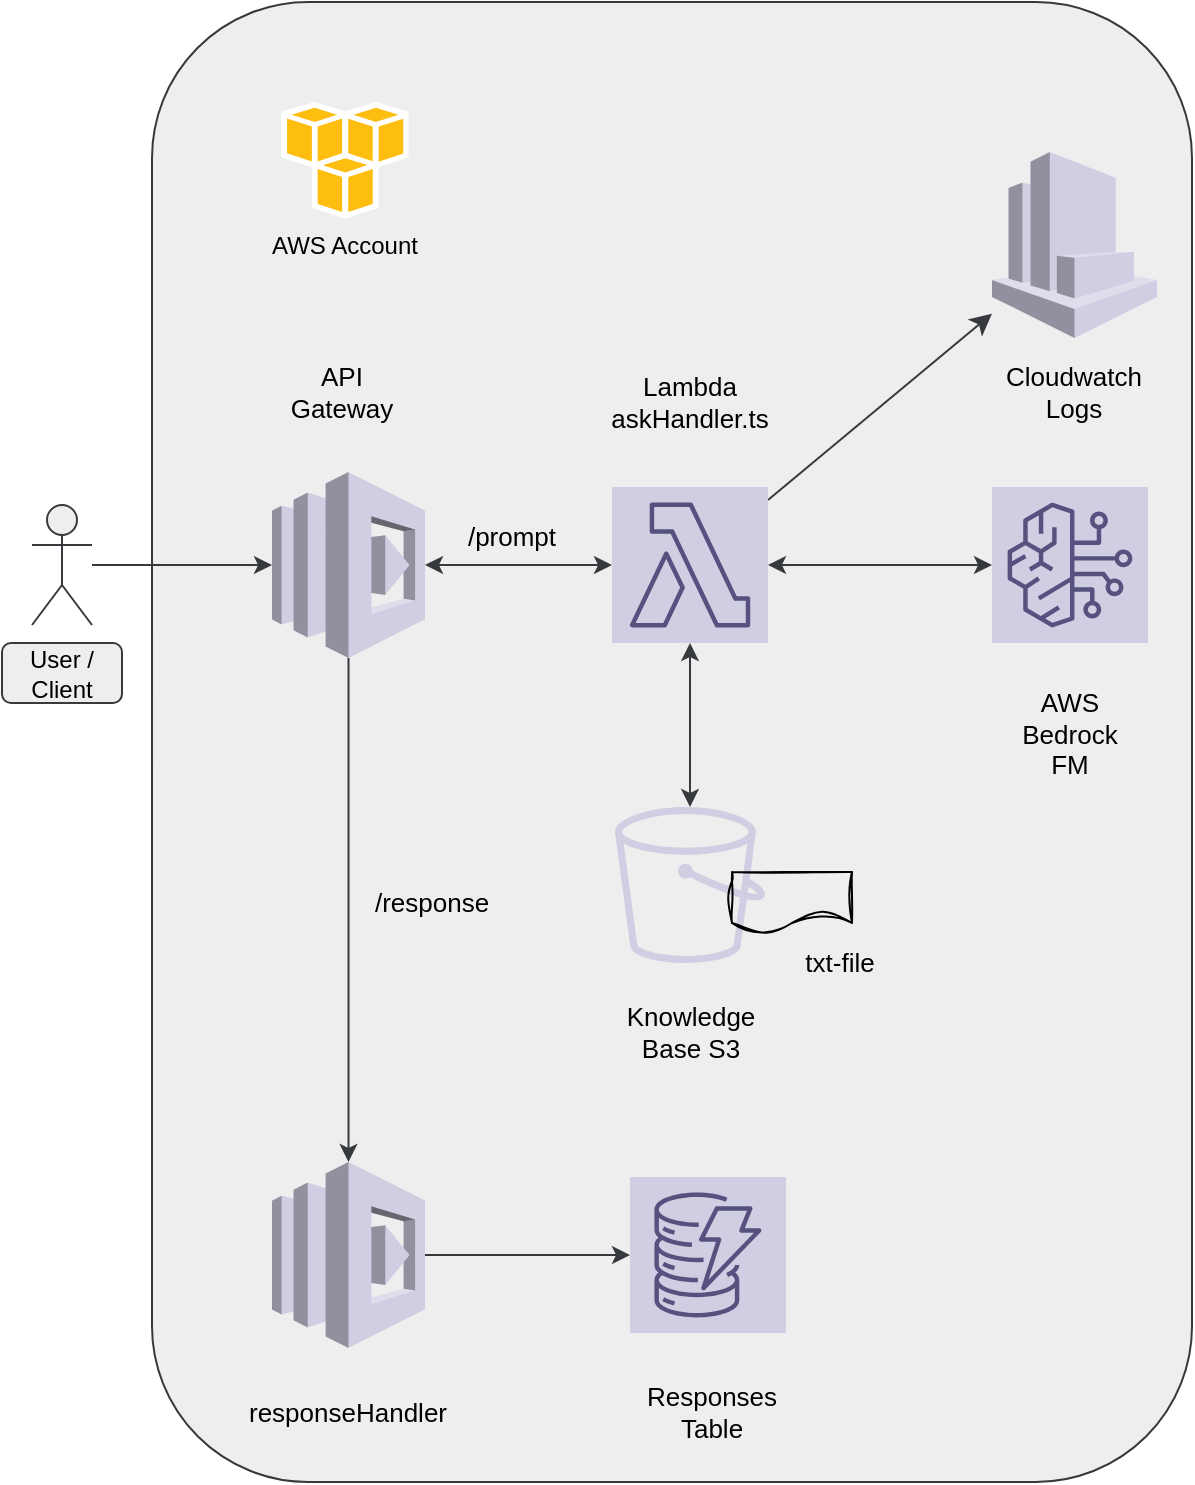 <mxfile version="27.0.4">
  <diagram name="Page-1" id="ixHXviUHKyeQuD1ECfg4">
    <mxGraphModel dx="1330" dy="1070" grid="1" gridSize="10" guides="1" tooltips="1" connect="1" arrows="1" fold="1" page="1" pageScale="1" pageWidth="827" pageHeight="1169" math="0" shadow="0" adaptiveColors="auto">
      <root>
        <mxCell id="0" />
        <mxCell id="1" parent="0" />
        <mxCell id="g68nLsKJVKv4zj9MhQJH-3" value="" style="rounded=1;whiteSpace=wrap;html=1;fillColor=#eeeeee;strokeColor=#36393d;" vertex="1" parent="1">
          <mxGeometry x="160" y="50" width="520" height="740" as="geometry" />
        </mxCell>
        <mxCell id="LC72kPAoT7Dx3wpLuAG9-14" style="edgeStyle=orthogonalEdgeStyle;rounded=1;orthogonalLoop=1;jettySize=auto;html=1;labelBackgroundColor=none;fontColor=default;startArrow=classic;startFill=1;fillColor=#eeeeee;strokeColor=#36393d;" parent="1" source="LC72kPAoT7Dx3wpLuAG9-1" target="LC72kPAoT7Dx3wpLuAG9-2" edge="1">
          <mxGeometry relative="1" as="geometry" />
        </mxCell>
        <mxCell id="fgDgBC3W2hMn7ghvb9zu-1" style="edgeStyle=none;curved=1;rounded=0;orthogonalLoop=1;jettySize=auto;html=1;fontSize=12;startSize=8;endSize=8;fillColor=#eeeeee;strokeColor=#36393d;" parent="1" source="LC72kPAoT7Dx3wpLuAG9-1" target="LC72kPAoT7Dx3wpLuAG9-18" edge="1">
          <mxGeometry relative="1" as="geometry" />
        </mxCell>
        <mxCell id="LC72kPAoT7Dx3wpLuAG9-1" value="" style="points=[[0,0,0],[0.25,0,0],[0.5,0,0],[0.75,0,0],[1,0,0],[0,1,0],[0.25,1,0],[0.5,1,0],[0.75,1,0],[1,1,0],[0,0.25,0],[0,0.5,0],[0,0.75,0],[1,0.25,0],[1,0.5,0],[1,0.75,0]];outlineConnect=0;dashed=0;verticalLabelPosition=bottom;verticalAlign=top;align=center;html=1;fontSize=12;fontStyle=0;aspect=fixed;shape=mxgraph.aws4.resourceIcon;resIcon=mxgraph.aws4.lambda;labelBackgroundColor=none;rounded=1;fillColor=#d0cee2;strokeColor=#56517e;" parent="1" vertex="1">
          <mxGeometry x="390" y="292.5" width="78" height="78" as="geometry" />
        </mxCell>
        <mxCell id="LC72kPAoT7Dx3wpLuAG9-2" value="" style="outlineConnect=0;dashed=0;verticalLabelPosition=bottom;verticalAlign=top;align=center;html=1;fontSize=12;fontStyle=0;aspect=fixed;pointerEvents=1;shape=mxgraph.aws4.bucket;labelBackgroundColor=none;rounded=1;fillColor=#d0cee2;strokeColor=#56517e;" parent="1" vertex="1">
          <mxGeometry x="391.5" y="452.5" width="75" height="78" as="geometry" />
        </mxCell>
        <mxCell id="LC72kPAoT7Dx3wpLuAG9-4" value="" style="points=[[0,0,0],[0.25,0,0],[0.5,0,0],[0.75,0,0],[1,0,0],[0,1,0],[0.25,1,0],[0.5,1,0],[0.75,1,0],[1,1,0],[0,0.25,0],[0,0.5,0],[0,0.75,0],[1,0.25,0],[1,0.5,0],[1,0.75,0]];outlineConnect=0;dashed=0;verticalLabelPosition=bottom;verticalAlign=top;align=center;html=1;fontSize=12;fontStyle=0;aspect=fixed;shape=mxgraph.aws4.resourceIcon;resIcon=mxgraph.aws4.bedrock;labelBackgroundColor=none;rounded=1;fillColor=#d0cee2;strokeColor=#56517e;" parent="1" vertex="1">
          <mxGeometry x="580" y="292.5" width="78" height="78" as="geometry" />
        </mxCell>
        <mxCell id="g68nLsKJVKv4zj9MhQJH-9" style="edgeStyle=orthogonalEdgeStyle;rounded=0;orthogonalLoop=1;jettySize=auto;html=1;fillColor=#eeeeee;strokeColor=#36393d;" edge="1" parent="1" source="LC72kPAoT7Dx3wpLuAG9-7" target="g68nLsKJVKv4zj9MhQJH-7">
          <mxGeometry relative="1" as="geometry" />
        </mxCell>
        <mxCell id="LC72kPAoT7Dx3wpLuAG9-7" value="" style="outlineConnect=0;dashed=0;verticalLabelPosition=bottom;verticalAlign=top;align=center;html=1;shape=mxgraph.aws3.lambda;labelBackgroundColor=none;rounded=1;fillColor=#d0cee2;strokeColor=#56517e;" parent="1" vertex="1">
          <mxGeometry x="220" y="285" width="76.5" height="93" as="geometry" />
        </mxCell>
        <mxCell id="LC72kPAoT7Dx3wpLuAG9-9" value="" style="shape=umlActor;verticalLabelPosition=bottom;verticalAlign=top;html=1;outlineConnect=0;labelBackgroundColor=none;rounded=1;fillColor=#eeeeee;strokeColor=#36393d;" parent="1" vertex="1">
          <mxGeometry x="100" y="301.5" width="30" height="60" as="geometry" />
        </mxCell>
        <mxCell id="LC72kPAoT7Dx3wpLuAG9-12" style="edgeStyle=orthogonalEdgeStyle;rounded=1;orthogonalLoop=1;jettySize=auto;html=1;entryX=0;entryY=0.5;entryDx=0;entryDy=0;entryPerimeter=0;labelBackgroundColor=none;fontColor=default;fillColor=#eeeeee;strokeColor=#36393d;" parent="1" source="LC72kPAoT7Dx3wpLuAG9-9" target="LC72kPAoT7Dx3wpLuAG9-7" edge="1">
          <mxGeometry relative="1" as="geometry">
            <Array as="points">
              <mxPoint x="180" y="332" />
              <mxPoint x="180" y="332" />
            </Array>
          </mxGeometry>
        </mxCell>
        <mxCell id="LC72kPAoT7Dx3wpLuAG9-13" style="edgeStyle=orthogonalEdgeStyle;rounded=1;orthogonalLoop=1;jettySize=auto;html=1;entryX=0;entryY=0.5;entryDx=0;entryDy=0;entryPerimeter=0;labelBackgroundColor=none;fontColor=default;startArrow=classic;startFill=1;fillColor=#eeeeee;strokeColor=#36393d;" parent="1" source="LC72kPAoT7Dx3wpLuAG9-7" target="LC72kPAoT7Dx3wpLuAG9-1" edge="1">
          <mxGeometry relative="1" as="geometry" />
        </mxCell>
        <mxCell id="LC72kPAoT7Dx3wpLuAG9-17" style="edgeStyle=orthogonalEdgeStyle;rounded=1;orthogonalLoop=1;jettySize=auto;html=1;entryX=0;entryY=0.5;entryDx=0;entryDy=0;entryPerimeter=0;labelBackgroundColor=none;fontColor=default;startArrow=classic;startFill=1;fillColor=#eeeeee;strokeColor=#36393d;" parent="1" source="LC72kPAoT7Dx3wpLuAG9-1" target="LC72kPAoT7Dx3wpLuAG9-4" edge="1">
          <mxGeometry relative="1" as="geometry" />
        </mxCell>
        <mxCell id="LC72kPAoT7Dx3wpLuAG9-18" value="" style="outlineConnect=0;dashed=0;verticalLabelPosition=bottom;verticalAlign=top;align=center;html=1;shape=mxgraph.aws3.cloudwatch;labelBackgroundColor=none;rounded=1;fillColor=#d0cee2;strokeColor=#56517e;" parent="1" vertex="1">
          <mxGeometry x="580" y="125" width="82.5" height="93" as="geometry" />
        </mxCell>
        <mxCell id="LC72kPAoT7Dx3wpLuAG9-20" value="Cloudwatch Logs" style="text;html=1;align=center;verticalAlign=middle;whiteSpace=wrap;rounded=1;labelBackgroundColor=none;fillColor=none;sketch=1;curveFitting=1;jiggle=2;fontSize=13;" parent="1" vertex="1">
          <mxGeometry x="591.25" y="230" width="60" height="30" as="geometry" />
        </mxCell>
        <mxCell id="LC72kPAoT7Dx3wpLuAG9-22" value="User / Client" style="text;html=1;align=center;verticalAlign=middle;whiteSpace=wrap;rounded=1;labelBackgroundColor=none;fillColor=#eeeeee;strokeColor=#36393d;" parent="1" vertex="1">
          <mxGeometry x="85" y="370.5" width="60" height="30" as="geometry" />
        </mxCell>
        <mxCell id="LC72kPAoT7Dx3wpLuAG9-23" value="Lambda askHandler.ts" style="text;html=1;align=center;verticalAlign=middle;whiteSpace=wrap;rounded=1;labelBackgroundColor=none;fillColor=none;sketch=1;curveFitting=1;jiggle=2;fontSize=13;" parent="1" vertex="1">
          <mxGeometry x="399" y="235" width="60" height="30" as="geometry" />
        </mxCell>
        <mxCell id="LC72kPAoT7Dx3wpLuAG9-24" value="Knowledge Base S3" style="text;html=1;align=center;verticalAlign=middle;whiteSpace=wrap;rounded=1;labelBackgroundColor=none;fillColor=none;sketch=1;curveFitting=1;jiggle=2;fontSize=13;" parent="1" vertex="1">
          <mxGeometry x="384.5" y="545" width="89" height="40" as="geometry" />
        </mxCell>
        <mxCell id="fgDgBC3W2hMn7ghvb9zu-3" value="" style="shape=document;whiteSpace=wrap;html=1;boundedLbl=1;fillColor=none;sketch=1;curveFitting=1;jiggle=2;fontSize=13;" parent="1" vertex="1">
          <mxGeometry x="450" y="485" width="60" height="30" as="geometry" />
        </mxCell>
        <mxCell id="fgDgBC3W2hMn7ghvb9zu-9" value="API Gateway" style="text;html=1;align=center;verticalAlign=middle;whiteSpace=wrap;rounded=0;fillColor=none;sketch=1;curveFitting=1;jiggle=2;fontSize=13;" parent="1" vertex="1">
          <mxGeometry x="224.65" y="230" width="60" height="30" as="geometry" />
        </mxCell>
        <mxCell id="g68nLsKJVKv4zj9MhQJH-1" value="AWS Bedrock FM" style="text;html=1;align=center;verticalAlign=middle;whiteSpace=wrap;rounded=0;fillColor=none;sketch=1;curveFitting=1;jiggle=2;fontSize=13;" vertex="1" parent="1">
          <mxGeometry x="589" y="400.5" width="60" height="30" as="geometry" />
        </mxCell>
        <mxCell id="g68nLsKJVKv4zj9MhQJH-2" value="txt-file" style="text;html=1;align=center;verticalAlign=middle;whiteSpace=wrap;rounded=0;fillColor=none;sketch=1;curveFitting=1;jiggle=2;fontSize=13;" vertex="1" parent="1">
          <mxGeometry x="473.5" y="515" width="60" height="30" as="geometry" />
        </mxCell>
        <mxCell id="g68nLsKJVKv4zj9MhQJH-5" value="AWS Account" style="dashed=0;outlineConnect=0;html=1;align=center;labelPosition=center;verticalLabelPosition=bottom;verticalAlign=top;shape=mxgraph.weblogos.aws;fillColor=#eeeeee;strokeColor=#36393d;" vertex="1" parent="1">
          <mxGeometry x="224.65" y="100" width="63.6" height="58.4" as="geometry" />
        </mxCell>
        <mxCell id="g68nLsKJVKv4zj9MhQJH-6" value="" style="sketch=0;points=[[0,0,0],[0.25,0,0],[0.5,0,0],[0.75,0,0],[1,0,0],[0,1,0],[0.25,1,0],[0.5,1,0],[0.75,1,0],[1,1,0],[0,0.25,0],[0,0.5,0],[0,0.75,0],[1,0.25,0],[1,0.5,0],[1,0.75,0]];outlineConnect=0;dashed=0;verticalLabelPosition=bottom;verticalAlign=top;align=center;html=1;fontSize=12;fontStyle=0;aspect=fixed;shape=mxgraph.aws4.resourceIcon;resIcon=mxgraph.aws4.dynamodb;fillColor=#d0cee2;strokeColor=#56517e;" vertex="1" parent="1">
          <mxGeometry x="399" y="637.5" width="78" height="78" as="geometry" />
        </mxCell>
        <mxCell id="g68nLsKJVKv4zj9MhQJH-11" style="edgeStyle=orthogonalEdgeStyle;rounded=0;orthogonalLoop=1;jettySize=auto;html=1;fillColor=#eeeeee;strokeColor=#36393d;" edge="1" parent="1" source="g68nLsKJVKv4zj9MhQJH-7" target="g68nLsKJVKv4zj9MhQJH-6">
          <mxGeometry relative="1" as="geometry" />
        </mxCell>
        <mxCell id="g68nLsKJVKv4zj9MhQJH-7" value="" style="outlineConnect=0;dashed=0;verticalLabelPosition=bottom;verticalAlign=top;align=center;html=1;shape=mxgraph.aws3.lambda;fillColor=#d0cee2;strokeColor=#56517e;" vertex="1" parent="1">
          <mxGeometry x="220" y="630" width="76.5" height="93" as="geometry" />
        </mxCell>
        <mxCell id="g68nLsKJVKv4zj9MhQJH-8" value="responseHandler" style="text;html=1;align=center;verticalAlign=middle;whiteSpace=wrap;rounded=0;fillColor=none;sketch=1;curveFitting=1;jiggle=2;fontSize=13;" vertex="1" parent="1">
          <mxGeometry x="228.25" y="740" width="60" height="30" as="geometry" />
        </mxCell>
        <mxCell id="g68nLsKJVKv4zj9MhQJH-12" value="Responses Table" style="text;html=1;align=center;verticalAlign=middle;whiteSpace=wrap;rounded=0;fillColor=none;sketch=1;curveFitting=1;jiggle=2;fontSize=13;" vertex="1" parent="1">
          <mxGeometry x="410" y="740" width="60" height="30" as="geometry" />
        </mxCell>
        <mxCell id="g68nLsKJVKv4zj9MhQJH-13" value="/response" style="text;html=1;align=center;verticalAlign=middle;whiteSpace=wrap;rounded=0;fillColor=none;sketch=1;curveFitting=1;jiggle=2;fontSize=13;" vertex="1" parent="1">
          <mxGeometry x="270" y="485" width="60" height="30" as="geometry" />
        </mxCell>
        <mxCell id="g68nLsKJVKv4zj9MhQJH-14" value="/prompt" style="text;html=1;align=center;verticalAlign=middle;whiteSpace=wrap;rounded=0;fillColor=none;sketch=1;curveFitting=1;jiggle=2;fontSize=13;" vertex="1" parent="1">
          <mxGeometry x="310" y="301.5" width="60" height="30" as="geometry" />
        </mxCell>
      </root>
    </mxGraphModel>
  </diagram>
</mxfile>
